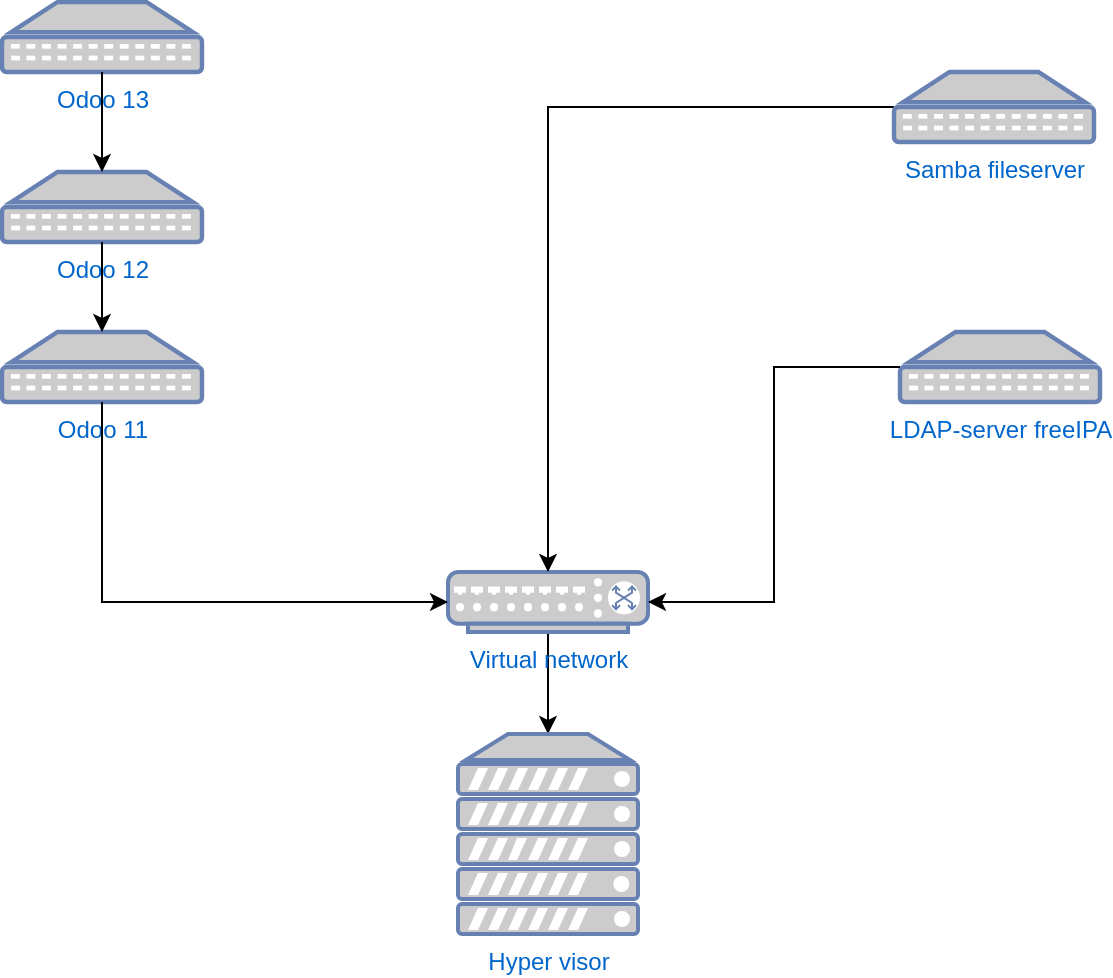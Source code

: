 <mxfile version="22.1.4" type="github">
  <diagram name="Page-1" id="gtBP0ZVTPoxnC9NgbGe4">
    <mxGraphModel dx="1434" dy="798" grid="1" gridSize="10" guides="1" tooltips="1" connect="1" arrows="1" fold="1" page="1" pageScale="1" pageWidth="850" pageHeight="1100" math="0" shadow="0">
      <root>
        <mxCell id="0" />
        <mxCell id="1" parent="0" />
        <mxCell id="Rg24GamyvvdB_o121uEL-20" style="edgeStyle=orthogonalEdgeStyle;rounded=0;orthogonalLoop=1;jettySize=auto;html=1;exitX=0.5;exitY=1;exitDx=0;exitDy=0;exitPerimeter=0;" parent="1" source="Rg24GamyvvdB_o121uEL-5" target="Rg24GamyvvdB_o121uEL-7" edge="1">
          <mxGeometry relative="1" as="geometry" />
        </mxCell>
        <mxCell id="Rg24GamyvvdB_o121uEL-5" value="Virtual network" style="fontColor=#0066CC;verticalAlign=top;verticalLabelPosition=bottom;labelPosition=center;align=center;html=1;outlineConnect=0;fillColor=#CCCCCC;strokeColor=#6881B3;gradientColor=none;gradientDirection=north;strokeWidth=2;shape=mxgraph.networks.switch;" parent="1" vertex="1">
          <mxGeometry x="357" y="800" width="100" height="30" as="geometry" />
        </mxCell>
        <mxCell id="Rg24GamyvvdB_o121uEL-7" value="Hyper visor" style="fontColor=#0066CC;verticalAlign=top;verticalLabelPosition=bottom;labelPosition=center;align=center;html=1;outlineConnect=0;fillColor=#CCCCCC;strokeColor=#6881B3;gradientColor=none;gradientDirection=north;strokeWidth=2;shape=mxgraph.networks.server;" parent="1" vertex="1">
          <mxGeometry x="362" y="881" width="90" height="100" as="geometry" />
        </mxCell>
        <mxCell id="Rg24GamyvvdB_o121uEL-8" value="Odoo 11" style="fontColor=#0066CC;verticalAlign=top;verticalLabelPosition=bottom;labelPosition=center;align=center;html=1;outlineConnect=0;fillColor=#CCCCCC;strokeColor=#6881B3;gradientColor=none;gradientDirection=north;strokeWidth=2;shape=mxgraph.networks.patch_panel;" parent="1" vertex="1">
          <mxGeometry x="134" y="680" width="100" height="35" as="geometry" />
        </mxCell>
        <mxCell id="Rg24GamyvvdB_o121uEL-9" value="Odoo 12" style="fontColor=#0066CC;verticalAlign=top;verticalLabelPosition=bottom;labelPosition=center;align=center;html=1;outlineConnect=0;fillColor=#CCCCCC;strokeColor=#6881B3;gradientColor=none;gradientDirection=north;strokeWidth=2;shape=mxgraph.networks.patch_panel;" parent="1" vertex="1">
          <mxGeometry x="134" y="600" width="100" height="35" as="geometry" />
        </mxCell>
        <mxCell id="Rg24GamyvvdB_o121uEL-11" value="Odoo 13" style="fontColor=#0066CC;verticalAlign=top;verticalLabelPosition=bottom;labelPosition=center;align=center;html=1;outlineConnect=0;fillColor=#CCCCCC;strokeColor=#6881B3;gradientColor=none;gradientDirection=north;strokeWidth=2;shape=mxgraph.networks.patch_panel;" parent="1" vertex="1">
          <mxGeometry x="134" y="515" width="100" height="35" as="geometry" />
        </mxCell>
        <mxCell id="kAciCxE5PTASyCbv9uUZ-2" style="edgeStyle=orthogonalEdgeStyle;rounded=0;orthogonalLoop=1;jettySize=auto;html=1;" edge="1" parent="1" source="Rg24GamyvvdB_o121uEL-12" target="Rg24GamyvvdB_o121uEL-5">
          <mxGeometry relative="1" as="geometry" />
        </mxCell>
        <mxCell id="Rg24GamyvvdB_o121uEL-12" value="Samba fileserver" style="fontColor=#0066CC;verticalAlign=top;verticalLabelPosition=bottom;labelPosition=center;align=center;html=1;outlineConnect=0;fillColor=#CCCCCC;strokeColor=#6881B3;gradientColor=none;gradientDirection=north;strokeWidth=2;shape=mxgraph.networks.patch_panel;" parent="1" vertex="1">
          <mxGeometry x="580" y="550" width="100" height="35" as="geometry" />
        </mxCell>
        <mxCell id="Rg24GamyvvdB_o121uEL-13" value="LDAP-server freeIPA" style="fontColor=#0066CC;verticalAlign=top;verticalLabelPosition=bottom;labelPosition=center;align=center;html=1;outlineConnect=0;fillColor=#CCCCCC;strokeColor=#6881B3;gradientColor=none;gradientDirection=north;strokeWidth=2;shape=mxgraph.networks.patch_panel;" parent="1" vertex="1">
          <mxGeometry x="583" y="680" width="100" height="35" as="geometry" />
        </mxCell>
        <mxCell id="Rg24GamyvvdB_o121uEL-14" style="edgeStyle=orthogonalEdgeStyle;rounded=0;orthogonalLoop=1;jettySize=auto;html=1;entryX=0.5;entryY=0;entryDx=0;entryDy=0;entryPerimeter=0;" parent="1" source="Rg24GamyvvdB_o121uEL-11" target="Rg24GamyvvdB_o121uEL-9" edge="1">
          <mxGeometry relative="1" as="geometry" />
        </mxCell>
        <mxCell id="Rg24GamyvvdB_o121uEL-15" style="edgeStyle=orthogonalEdgeStyle;rounded=0;orthogonalLoop=1;jettySize=auto;html=1;exitX=0.5;exitY=1;exitDx=0;exitDy=0;exitPerimeter=0;entryX=0.5;entryY=0;entryDx=0;entryDy=0;entryPerimeter=0;" parent="1" source="Rg24GamyvvdB_o121uEL-9" target="Rg24GamyvvdB_o121uEL-8" edge="1">
          <mxGeometry relative="1" as="geometry" />
        </mxCell>
        <mxCell id="Rg24GamyvvdB_o121uEL-16" style="edgeStyle=orthogonalEdgeStyle;rounded=0;orthogonalLoop=1;jettySize=auto;html=1;exitX=0.5;exitY=1;exitDx=0;exitDy=0;exitPerimeter=0;entryX=0;entryY=0.5;entryDx=0;entryDy=0;entryPerimeter=0;" parent="1" source="Rg24GamyvvdB_o121uEL-8" target="Rg24GamyvvdB_o121uEL-5" edge="1">
          <mxGeometry relative="1" as="geometry" />
        </mxCell>
        <mxCell id="kAciCxE5PTASyCbv9uUZ-1" style="edgeStyle=orthogonalEdgeStyle;rounded=0;orthogonalLoop=1;jettySize=auto;html=1;entryX=1;entryY=0.5;entryDx=0;entryDy=0;entryPerimeter=0;" edge="1" parent="1" source="Rg24GamyvvdB_o121uEL-13" target="Rg24GamyvvdB_o121uEL-5">
          <mxGeometry relative="1" as="geometry" />
        </mxCell>
      </root>
    </mxGraphModel>
  </diagram>
</mxfile>
